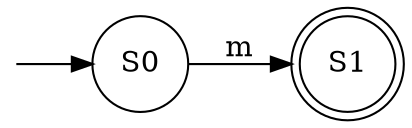 digraph finite_state_machine {
    rankdir=LR;
    size="8,5"
    node [shape = point, color=white, fontcolor=white]; start;
    node [shape = doublecircle, color=black, fontcolor=black]; S1;
    node [shape = circle];
    start -> S0;
    S0 -> S1 [ label = "m" ];
}
